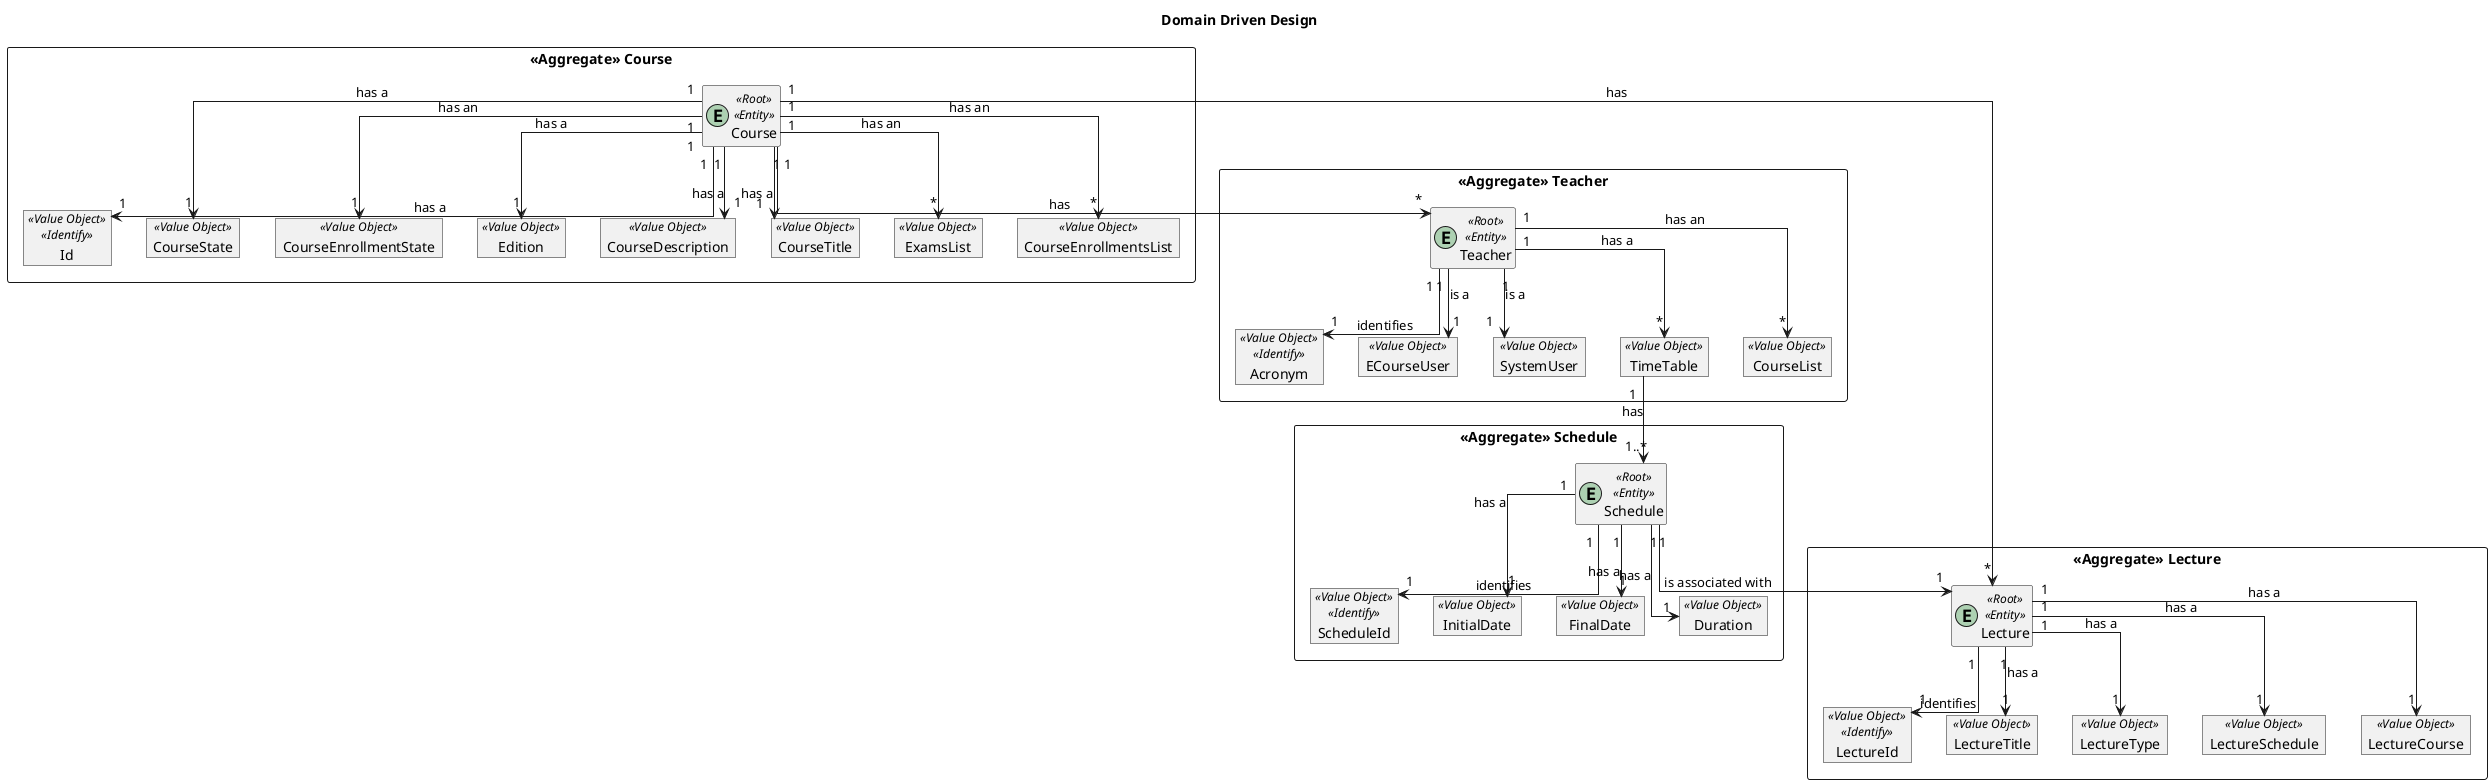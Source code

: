 @startuml

hide field
hide methods

title Domain Driven Design

skinparam linetype ortho

rectangle "<<Aggregate>> Course" {

    entity Course<<Root>><<Entity>>
    object Id<<Value Object>><<Identify>>
    object CourseState<<Value Object>>
    object CourseEnrollmentState <<Value Object>>
    object Edition <<Value Object>>
    object CourseDescription <<Value Object>>
    object CourseTitle <<Value Object>>
    object ExamsList <<Value Object>>
    object CourseEnrollmentsList <<Value Object>>

    Course"1" --> "1"CourseTitle: has a
    Course"1" --> "1"Id : has a
    Course"1" --> "1"CourseDescription : has a
    Course"1"-->"1"CourseState : has a
    Course"1"-->"1"CourseEnrollmentState: has an
    Course"1" -->"1"Edition : has a
    Course"1" -->"*"ExamsList : has an
    Course"1" -->"*"CourseEnrollmentsList : has an
}

rectangle "<<Aggregate>> Teacher" {

    entity Teacher<<Root>><<Entity>>
    object Acronym<<Value Object>><<Identify>>
    object ECourseUser<<Value Object>>
    object SystemUser <<Value Object>>
    object TimeTable <<Value Object>>
    object CourseList <<Value Object>>

    Teacher"1" --> "1"Acronym: identifies
    Teacher"1" --> "1"ECourseUser : is a
    Teacher"1" --> "1"SystemUser : is a
    Teacher"1" --> "*"CourseList : has an
    Teacher"1"-->"*"TimeTable : has a
}

rectangle "<<Aggregate>> Lecture" {

    entity Lecture<<Root>><<Entity>>
    object LectureId<<Value Object>><<Identify>>
    object LectureTitle<<Value Object>>
    object LectureType <<Value Object>>
    object LectureSchedule <<Value Object>>
    object LectureCourse <<Value Object>>

    Lecture"1" --> "1"LectureId: identifies
    Lecture"1" --> "1"LectureTitle : has a
    Lecture"1" --> "1"LectureType : has a
    Lecture"1" --> "1"LectureSchedule : has a
    Lecture"1"-->"1"LectureCourse : has a
}

rectangle "<<Aggregate>> Schedule" {

    entity Schedule<<Root>><<Entity>>
    object ScheduleId<<Value Object>><<Identify>>
    object InitialDate<<Value Object>>
    object FinalDate <<Value Object>>
    object Duration <<Value Object>>

    Schedule"1" --> "1"ScheduleId: identifies
    Schedule"1" --> "1"InitialDate : has a
    Schedule"1" --> "1"FinalDate : has a
    Schedule"1" --> "1"Duration : has a
}

Course"1" --> "*" Teacher : has
Course "1" --> "*" Lecture : has
TimeTable"1" --> "1..*" Schedule : has
Schedule "1"--> "1" Lecture : is associated with

@enduml